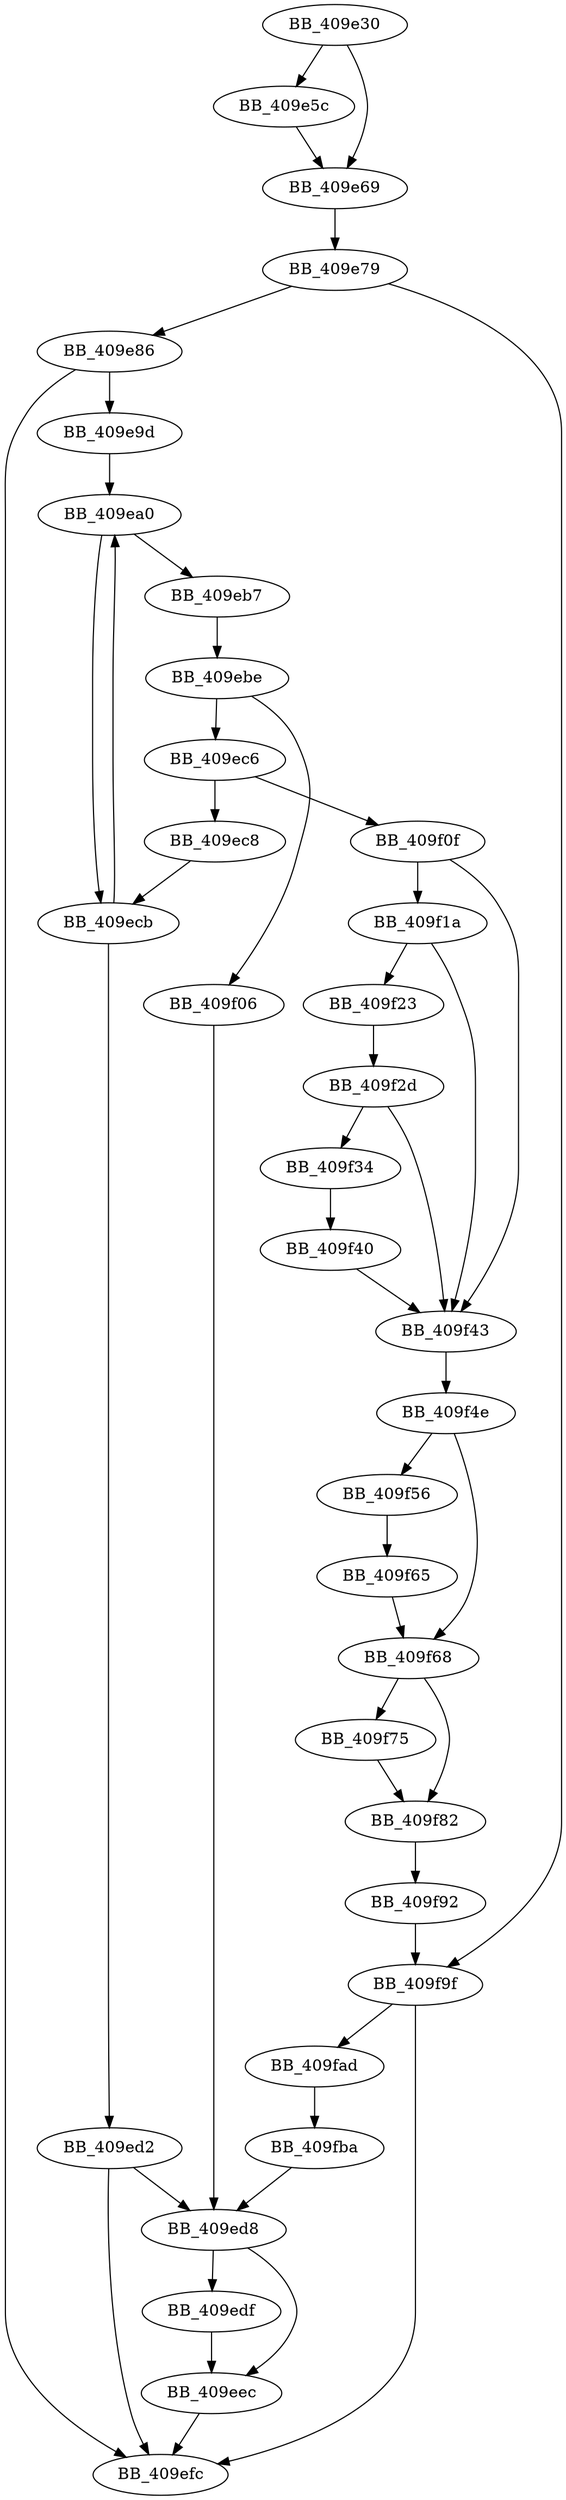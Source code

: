 DiGraph __except_handler4{
BB_409e30->BB_409e5c
BB_409e30->BB_409e69
BB_409e5c->BB_409e69
BB_409e69->BB_409e79
BB_409e79->BB_409e86
BB_409e79->BB_409f9f
BB_409e86->BB_409e9d
BB_409e86->BB_409efc
BB_409e9d->BB_409ea0
BB_409ea0->BB_409eb7
BB_409ea0->BB_409ecb
BB_409eb7->BB_409ebe
BB_409ebe->BB_409ec6
BB_409ebe->BB_409f06
BB_409ec6->BB_409ec8
BB_409ec6->BB_409f0f
BB_409ec8->BB_409ecb
BB_409ecb->BB_409ea0
BB_409ecb->BB_409ed2
BB_409ed2->BB_409ed8
BB_409ed2->BB_409efc
BB_409ed8->BB_409edf
BB_409ed8->BB_409eec
BB_409edf->BB_409eec
BB_409eec->BB_409efc
BB_409f06->BB_409ed8
BB_409f0f->BB_409f1a
BB_409f0f->BB_409f43
BB_409f1a->BB_409f23
BB_409f1a->BB_409f43
BB_409f23->BB_409f2d
BB_409f2d->BB_409f34
BB_409f2d->BB_409f43
BB_409f34->BB_409f40
BB_409f40->BB_409f43
BB_409f43->BB_409f4e
BB_409f4e->BB_409f56
BB_409f4e->BB_409f68
BB_409f56->BB_409f65
BB_409f65->BB_409f68
BB_409f68->BB_409f75
BB_409f68->BB_409f82
BB_409f75->BB_409f82
BB_409f82->BB_409f92
BB_409f92->BB_409f9f
BB_409f9f->BB_409efc
BB_409f9f->BB_409fad
BB_409fad->BB_409fba
BB_409fba->BB_409ed8
}

